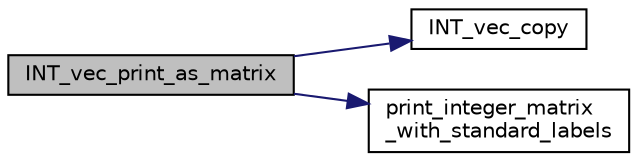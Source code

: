 digraph "INT_vec_print_as_matrix"
{
  edge [fontname="Helvetica",fontsize="10",labelfontname="Helvetica",labelfontsize="10"];
  node [fontname="Helvetica",fontsize="10",shape=record];
  rankdir="LR";
  Node3020 [label="INT_vec_print_as_matrix",height=0.2,width=0.4,color="black", fillcolor="grey75", style="filled", fontcolor="black"];
  Node3020 -> Node3021 [color="midnightblue",fontsize="10",style="solid",fontname="Helvetica"];
  Node3021 [label="INT_vec_copy",height=0.2,width=0.4,color="black", fillcolor="white", style="filled",URL="$d4/d74/util_8_c.html#ac2d875e27e009af6ec04d17254d11075"];
  Node3020 -> Node3022 [color="midnightblue",fontsize="10",style="solid",fontname="Helvetica"];
  Node3022 [label="print_integer_matrix\l_with_standard_labels",height=0.2,width=0.4,color="black", fillcolor="white", style="filled",URL="$d4/d74/util_8_c.html#ad39c343d865ff89a5aad3c689280ad09"];
}
